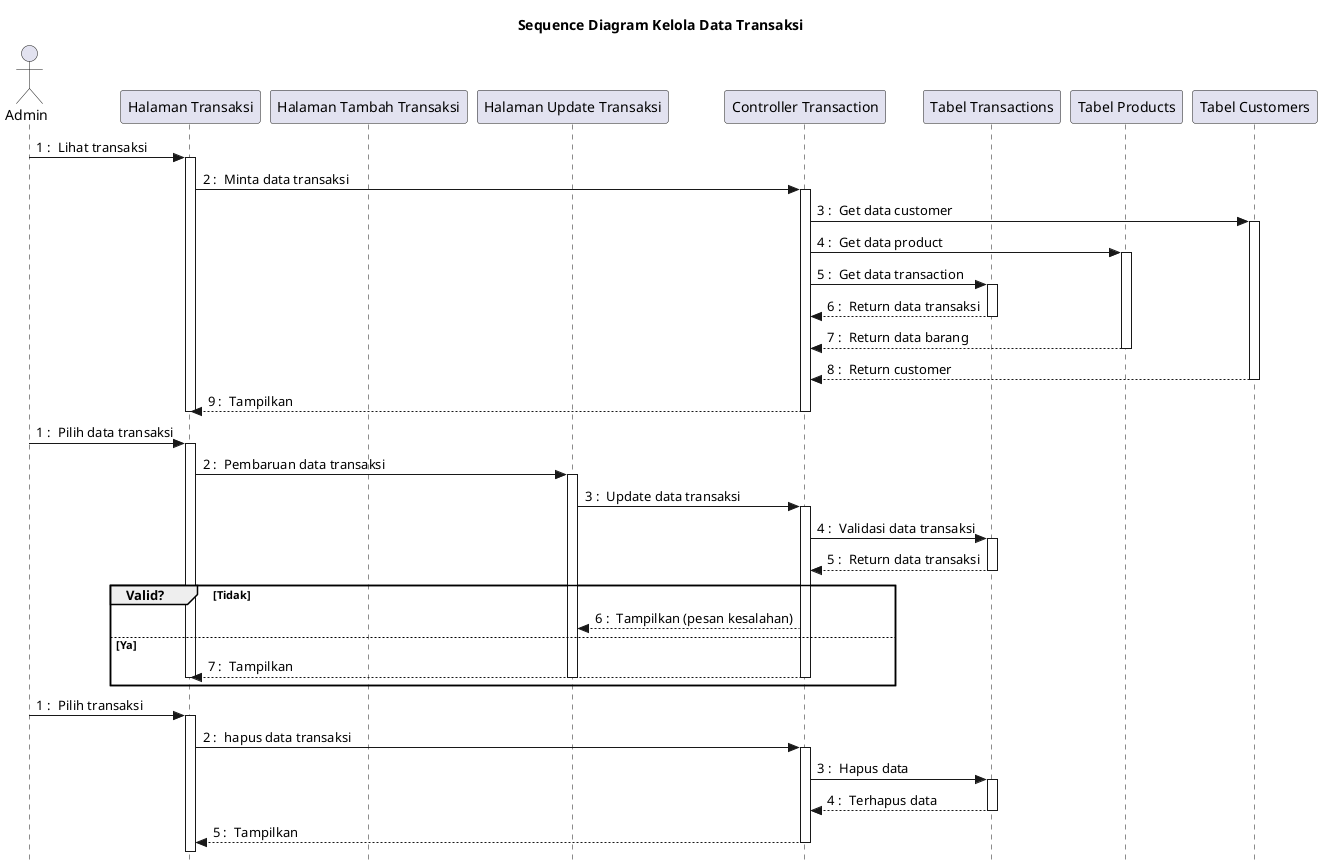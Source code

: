 @startuml admin-kelola-transaksi
skinparam style strictuml

title Sequence Diagram Kelola Data Transaksi

actor Admin as admin
participant "Halaman Transaksi" as transaksi 
participant "Halaman Tambah Transaksi" as transaksiAdd 
participant "Halaman Update Transaksi" as transaksiUpdate 
participant "Controller Transaction" as transactionController 
participant "Tabel Transactions" as transactions 
participant "Tabel Products" as products 
participant "Tabel Customers" as customers 
autonumber 1 "0 : "
admin -> transaksi ++ : Lihat transaksi
transaksi -> transactionController ++ : Minta data transaksi
transactionController -> customers ++ : Get data customer
transactionController -> products ++ : Get data product
transactionController -> transactions ++ : Get data transaction
return Return data transaksi 
return Return data barang
return Return customer
return Tampilkan
deactivate

autonumber 1 "0 : "
admin -> transaksi ++ : Pilih data transaksi
transaksi -> transaksiUpdate ++ : Pembaruan data transaksi
transaksiUpdate -> transactionController ++ : Update data transaksi
transactionController -> transactions ++ : Validasi data transaksi
return Return data transaksi
group Valid? [Tidak]
transaksiUpdate <-- transactionController : Tampilkan (pesan kesalahan)
else Ya
transaksi <-- transactionController : Tampilkan
deactivate
deactivate
deactivate
end

autonumber 1 "0 : "
admin -> transaksi ++ : Pilih transaksi
transaksi -> transactionController ++ : hapus data transaksi
transactionController -> transactions ++ : Hapus data
return Terhapus data
return Tampilkan
@enduml